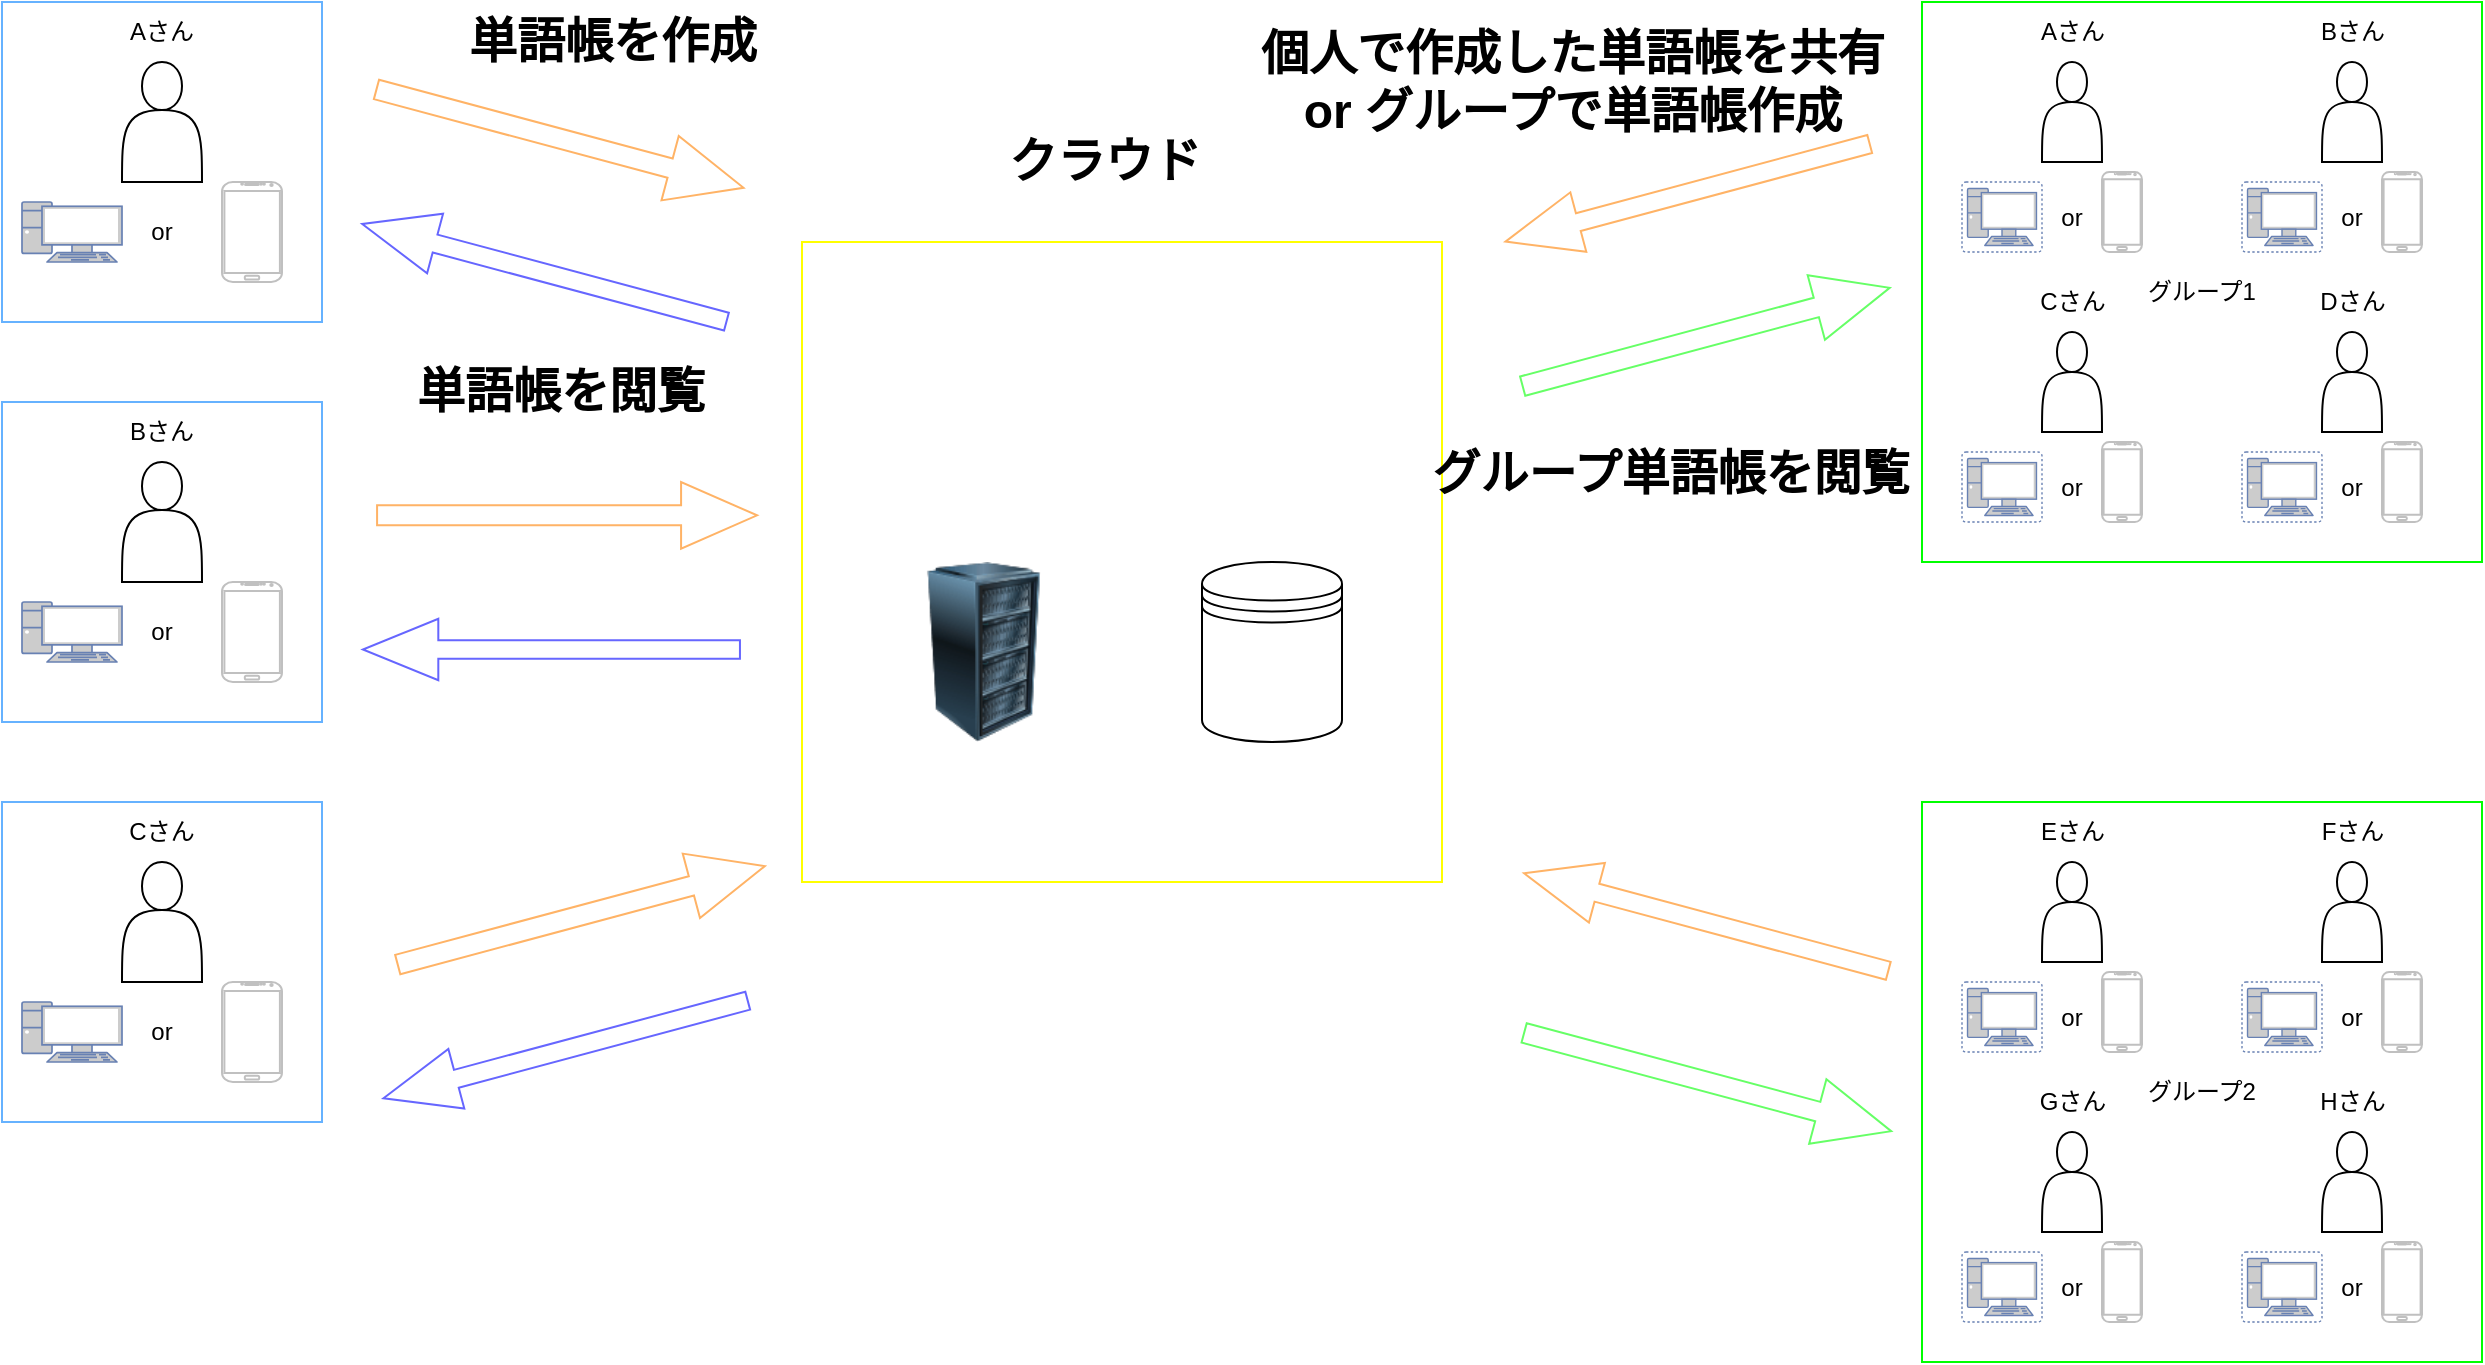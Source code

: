 <mxfile>
    <diagram id="6oKhAGV_5npjJfOPnT8b" name="システム概要図">
        <mxGraphModel dx="232" dy="480" grid="1" gridSize="10" guides="1" tooltips="1" connect="1" arrows="1" fold="1" page="1" pageScale="1" pageWidth="827" pageHeight="1169" math="0" shadow="0">
            <root>
                <mxCell id="0"/>
                <mxCell id="1" parent="0"/>
                <mxCell id="yJhSCbKFTBHQfIKzYzMM-1" value="" style="whiteSpace=wrap;html=1;aspect=fixed;strokeColor=#66B2FF;" parent="1" vertex="1">
                    <mxGeometry x="40" y="40" width="160" height="160" as="geometry"/>
                </mxCell>
                <mxCell id="yJhSCbKFTBHQfIKzYzMM-2" value="" style="shape=actor;whiteSpace=wrap;html=1;" parent="1" vertex="1">
                    <mxGeometry x="100" y="70" width="40" height="60" as="geometry"/>
                </mxCell>
                <mxCell id="yJhSCbKFTBHQfIKzYzMM-3" value="" style="fontColor=#0066CC;verticalAlign=top;verticalLabelPosition=bottom;labelPosition=center;align=center;html=1;outlineConnect=0;fillColor=#CCCCCC;strokeColor=#6881B3;gradientColor=none;gradientDirection=north;strokeWidth=2;shape=mxgraph.networks.pc;" parent="1" vertex="1">
                    <mxGeometry x="50" y="140" width="50" height="30" as="geometry"/>
                </mxCell>
                <mxCell id="yJhSCbKFTBHQfIKzYzMM-4" value="" style="verticalLabelPosition=bottom;verticalAlign=top;html=1;shadow=0;dashed=0;strokeWidth=1;shape=mxgraph.android.phone2;strokeColor=#c0c0c0;" parent="1" vertex="1">
                    <mxGeometry x="150" y="130" width="30" height="50" as="geometry"/>
                </mxCell>
                <mxCell id="yJhSCbKFTBHQfIKzYzMM-5" value="or" style="text;html=1;strokeColor=none;fillColor=none;align=center;verticalAlign=middle;whiteSpace=wrap;rounded=0;" parent="1" vertex="1">
                    <mxGeometry x="90" y="140" width="60" height="30" as="geometry"/>
                </mxCell>
                <mxCell id="yJhSCbKFTBHQfIKzYzMM-6" value="Aさん" style="text;html=1;strokeColor=none;fillColor=none;align=center;verticalAlign=middle;whiteSpace=wrap;rounded=0;" parent="1" vertex="1">
                    <mxGeometry x="90" y="40" width="60" height="30" as="geometry"/>
                </mxCell>
                <mxCell id="yJhSCbKFTBHQfIKzYzMM-7" value="" style="whiteSpace=wrap;html=1;aspect=fixed;strokeColor=#66B2FF;" parent="1" vertex="1">
                    <mxGeometry x="40" y="240" width="160" height="160" as="geometry"/>
                </mxCell>
                <mxCell id="yJhSCbKFTBHQfIKzYzMM-8" value="" style="shape=actor;whiteSpace=wrap;html=1;" parent="1" vertex="1">
                    <mxGeometry x="100" y="270" width="40" height="60" as="geometry"/>
                </mxCell>
                <mxCell id="yJhSCbKFTBHQfIKzYzMM-9" value="" style="fontColor=#0066CC;verticalAlign=top;verticalLabelPosition=bottom;labelPosition=center;align=center;html=1;outlineConnect=0;fillColor=#CCCCCC;strokeColor=#6881B3;gradientColor=none;gradientDirection=north;strokeWidth=2;shape=mxgraph.networks.pc;" parent="1" vertex="1">
                    <mxGeometry x="50" y="340" width="50" height="30" as="geometry"/>
                </mxCell>
                <mxCell id="yJhSCbKFTBHQfIKzYzMM-10" value="" style="verticalLabelPosition=bottom;verticalAlign=top;html=1;shadow=0;dashed=0;strokeWidth=1;shape=mxgraph.android.phone2;strokeColor=#c0c0c0;" parent="1" vertex="1">
                    <mxGeometry x="150" y="330" width="30" height="50" as="geometry"/>
                </mxCell>
                <mxCell id="yJhSCbKFTBHQfIKzYzMM-11" value="or" style="text;html=1;strokeColor=none;fillColor=none;align=center;verticalAlign=middle;whiteSpace=wrap;rounded=0;" parent="1" vertex="1">
                    <mxGeometry x="90" y="340" width="60" height="30" as="geometry"/>
                </mxCell>
                <mxCell id="yJhSCbKFTBHQfIKzYzMM-12" value="Bさん" style="text;html=1;strokeColor=none;fillColor=none;align=center;verticalAlign=middle;whiteSpace=wrap;rounded=0;" parent="1" vertex="1">
                    <mxGeometry x="90" y="240" width="60" height="30" as="geometry"/>
                </mxCell>
                <mxCell id="yJhSCbKFTBHQfIKzYzMM-13" value="" style="whiteSpace=wrap;html=1;aspect=fixed;strokeColor=#66B2FF;" parent="1" vertex="1">
                    <mxGeometry x="40" y="440" width="160" height="160" as="geometry"/>
                </mxCell>
                <mxCell id="yJhSCbKFTBHQfIKzYzMM-14" value="" style="shape=actor;whiteSpace=wrap;html=1;" parent="1" vertex="1">
                    <mxGeometry x="100" y="470" width="40" height="60" as="geometry"/>
                </mxCell>
                <mxCell id="yJhSCbKFTBHQfIKzYzMM-15" value="" style="fontColor=#0066CC;verticalAlign=top;verticalLabelPosition=bottom;labelPosition=center;align=center;html=1;outlineConnect=0;fillColor=#CCCCCC;strokeColor=#6881B3;gradientColor=none;gradientDirection=north;strokeWidth=2;shape=mxgraph.networks.pc;" parent="1" vertex="1">
                    <mxGeometry x="50" y="540" width="50" height="30" as="geometry"/>
                </mxCell>
                <mxCell id="yJhSCbKFTBHQfIKzYzMM-16" value="" style="verticalLabelPosition=bottom;verticalAlign=top;html=1;shadow=0;dashed=0;strokeWidth=1;shape=mxgraph.android.phone2;strokeColor=#c0c0c0;" parent="1" vertex="1">
                    <mxGeometry x="150" y="530" width="30" height="50" as="geometry"/>
                </mxCell>
                <mxCell id="yJhSCbKFTBHQfIKzYzMM-17" value="or" style="text;html=1;strokeColor=none;fillColor=none;align=center;verticalAlign=middle;whiteSpace=wrap;rounded=0;" parent="1" vertex="1">
                    <mxGeometry x="90" y="540" width="60" height="30" as="geometry"/>
                </mxCell>
                <mxCell id="yJhSCbKFTBHQfIKzYzMM-18" value="Cさん" style="text;html=1;strokeColor=none;fillColor=none;align=center;verticalAlign=middle;whiteSpace=wrap;rounded=0;" parent="1" vertex="1">
                    <mxGeometry x="90" y="440" width="60" height="30" as="geometry"/>
                </mxCell>
                <mxCell id="yJhSCbKFTBHQfIKzYzMM-19" value="" style="whiteSpace=wrap;html=1;aspect=fixed;strokeColor=#FFFF00;" parent="1" vertex="1">
                    <mxGeometry x="440" y="160" width="320" height="320" as="geometry"/>
                </mxCell>
                <mxCell id="yJhSCbKFTBHQfIKzYzMM-20" value="" style="ellipse;shape=cloud;whiteSpace=wrap;html=1;strokeColor=#FFFFFF;" parent="1" vertex="1">
                    <mxGeometry x="540" y="200" width="120" height="80" as="geometry"/>
                </mxCell>
                <mxCell id="yJhSCbKFTBHQfIKzYzMM-21" value="" style="image;html=1;image=img/lib/clip_art/computers/Server_Rack_128x128.png;strokeColor=#000000;" parent="1" vertex="1">
                    <mxGeometry x="488" y="320" width="86" height="90" as="geometry"/>
                </mxCell>
                <mxCell id="yJhSCbKFTBHQfIKzYzMM-22" value="" style="shape=datastore;whiteSpace=wrap;html=1;strokeColor=#000000;fillColor=#FFFFFF;" parent="1" vertex="1">
                    <mxGeometry x="640" y="320" width="70" height="90" as="geometry"/>
                </mxCell>
                <mxCell id="yJhSCbKFTBHQfIKzYzMM-29" value="" style="whiteSpace=wrap;html=1;aspect=fixed;strokeColor=#00FF00;" parent="1" vertex="1">
                    <mxGeometry x="1000" y="40" width="280" height="280" as="geometry"/>
                </mxCell>
                <mxCell id="yJhSCbKFTBHQfIKzYzMM-31" value="" style="shape=actor;whiteSpace=wrap;html=1;strokeColor=#000000;" parent="1" vertex="1">
                    <mxGeometry x="1060" y="70" width="30" height="50" as="geometry"/>
                </mxCell>
                <mxCell id="yJhSCbKFTBHQfIKzYzMM-33" value="" style="fontColor=#0066CC;verticalAlign=top;verticalLabelPosition=bottom;labelPosition=center;align=center;html=1;outlineConnect=0;fillColor=#CCCCCC;strokeColor=#6881B3;gradientColor=none;gradientDirection=north;strokeWidth=2;shape=mxgraph.networks.virtual_pc;" parent="1" vertex="1">
                    <mxGeometry x="1020" y="130" width="40" height="35" as="geometry"/>
                </mxCell>
                <mxCell id="yJhSCbKFTBHQfIKzYzMM-34" value="" style="verticalLabelPosition=bottom;verticalAlign=top;html=1;shadow=0;dashed=0;strokeWidth=1;shape=mxgraph.android.phone2;strokeColor=#c0c0c0;" parent="1" vertex="1">
                    <mxGeometry x="1090" y="125" width="20" height="40" as="geometry"/>
                </mxCell>
                <mxCell id="yJhSCbKFTBHQfIKzYzMM-35" value="Aさん" style="text;html=1;strokeColor=none;fillColor=none;align=center;verticalAlign=middle;whiteSpace=wrap;rounded=0;" parent="1" vertex="1">
                    <mxGeometry x="1052.5" y="45" width="45" height="20" as="geometry"/>
                </mxCell>
                <mxCell id="yJhSCbKFTBHQfIKzYzMM-36" value="or" style="text;html=1;strokeColor=none;fillColor=none;align=center;verticalAlign=middle;whiteSpace=wrap;rounded=0;" parent="1" vertex="1">
                    <mxGeometry x="1060" y="142.5" width="30" height="10" as="geometry"/>
                </mxCell>
                <mxCell id="yJhSCbKFTBHQfIKzYzMM-37" value="" style="shape=actor;whiteSpace=wrap;html=1;strokeColor=#000000;" parent="1" vertex="1">
                    <mxGeometry x="1200" y="70" width="30" height="50" as="geometry"/>
                </mxCell>
                <mxCell id="yJhSCbKFTBHQfIKzYzMM-38" value="" style="fontColor=#0066CC;verticalAlign=top;verticalLabelPosition=bottom;labelPosition=center;align=center;html=1;outlineConnect=0;fillColor=#CCCCCC;strokeColor=#6881B3;gradientColor=none;gradientDirection=north;strokeWidth=2;shape=mxgraph.networks.virtual_pc;" parent="1" vertex="1">
                    <mxGeometry x="1160" y="130" width="40" height="35" as="geometry"/>
                </mxCell>
                <mxCell id="yJhSCbKFTBHQfIKzYzMM-39" value="" style="verticalLabelPosition=bottom;verticalAlign=top;html=1;shadow=0;dashed=0;strokeWidth=1;shape=mxgraph.android.phone2;strokeColor=#c0c0c0;" parent="1" vertex="1">
                    <mxGeometry x="1230" y="125" width="20" height="40" as="geometry"/>
                </mxCell>
                <mxCell id="yJhSCbKFTBHQfIKzYzMM-40" value="Bさん" style="text;html=1;strokeColor=none;fillColor=none;align=center;verticalAlign=middle;whiteSpace=wrap;rounded=0;" parent="1" vertex="1">
                    <mxGeometry x="1192.5" y="45" width="45" height="20" as="geometry"/>
                </mxCell>
                <mxCell id="yJhSCbKFTBHQfIKzYzMM-41" value="or" style="text;html=1;strokeColor=none;fillColor=none;align=center;verticalAlign=middle;whiteSpace=wrap;rounded=0;" parent="1" vertex="1">
                    <mxGeometry x="1200" y="142.5" width="30" height="10" as="geometry"/>
                </mxCell>
                <mxCell id="yJhSCbKFTBHQfIKzYzMM-42" value="" style="shape=actor;whiteSpace=wrap;html=1;strokeColor=#000000;" parent="1" vertex="1">
                    <mxGeometry x="1060" y="205" width="30" height="50" as="geometry"/>
                </mxCell>
                <mxCell id="yJhSCbKFTBHQfIKzYzMM-43" value="" style="fontColor=#0066CC;verticalAlign=top;verticalLabelPosition=bottom;labelPosition=center;align=center;html=1;outlineConnect=0;fillColor=#CCCCCC;strokeColor=#6881B3;gradientColor=none;gradientDirection=north;strokeWidth=2;shape=mxgraph.networks.virtual_pc;" parent="1" vertex="1">
                    <mxGeometry x="1020" y="265" width="40" height="35" as="geometry"/>
                </mxCell>
                <mxCell id="yJhSCbKFTBHQfIKzYzMM-44" value="" style="verticalLabelPosition=bottom;verticalAlign=top;html=1;shadow=0;dashed=0;strokeWidth=1;shape=mxgraph.android.phone2;strokeColor=#c0c0c0;" parent="1" vertex="1">
                    <mxGeometry x="1090" y="260" width="20" height="40" as="geometry"/>
                </mxCell>
                <mxCell id="yJhSCbKFTBHQfIKzYzMM-45" value="Cさん" style="text;html=1;strokeColor=none;fillColor=none;align=center;verticalAlign=middle;whiteSpace=wrap;rounded=0;" parent="1" vertex="1">
                    <mxGeometry x="1052.5" y="180" width="45" height="20" as="geometry"/>
                </mxCell>
                <mxCell id="yJhSCbKFTBHQfIKzYzMM-46" value="or" style="text;html=1;strokeColor=none;fillColor=none;align=center;verticalAlign=middle;whiteSpace=wrap;rounded=0;" parent="1" vertex="1">
                    <mxGeometry x="1060" y="277.5" width="30" height="10" as="geometry"/>
                </mxCell>
                <mxCell id="yJhSCbKFTBHQfIKzYzMM-47" value="" style="shape=actor;whiteSpace=wrap;html=1;strokeColor=#000000;" parent="1" vertex="1">
                    <mxGeometry x="1200" y="205" width="30" height="50" as="geometry"/>
                </mxCell>
                <mxCell id="yJhSCbKFTBHQfIKzYzMM-48" value="" style="fontColor=#0066CC;verticalAlign=top;verticalLabelPosition=bottom;labelPosition=center;align=center;html=1;outlineConnect=0;fillColor=#CCCCCC;strokeColor=#6881B3;gradientColor=none;gradientDirection=north;strokeWidth=2;shape=mxgraph.networks.virtual_pc;" parent="1" vertex="1">
                    <mxGeometry x="1160" y="265" width="40" height="35" as="geometry"/>
                </mxCell>
                <mxCell id="yJhSCbKFTBHQfIKzYzMM-49" value="" style="verticalLabelPosition=bottom;verticalAlign=top;html=1;shadow=0;dashed=0;strokeWidth=1;shape=mxgraph.android.phone2;strokeColor=#c0c0c0;" parent="1" vertex="1">
                    <mxGeometry x="1230" y="260" width="20" height="40" as="geometry"/>
                </mxCell>
                <mxCell id="yJhSCbKFTBHQfIKzYzMM-50" value="Dさん" style="text;html=1;strokeColor=none;fillColor=none;align=center;verticalAlign=middle;whiteSpace=wrap;rounded=0;" parent="1" vertex="1">
                    <mxGeometry x="1192.5" y="180" width="45" height="20" as="geometry"/>
                </mxCell>
                <mxCell id="yJhSCbKFTBHQfIKzYzMM-51" value="or" style="text;html=1;strokeColor=none;fillColor=none;align=center;verticalAlign=middle;whiteSpace=wrap;rounded=0;" parent="1" vertex="1">
                    <mxGeometry x="1200" y="277.5" width="30" height="10" as="geometry"/>
                </mxCell>
                <mxCell id="yJhSCbKFTBHQfIKzYzMM-52" value="グループ1" style="text;html=1;strokeColor=none;fillColor=none;align=center;verticalAlign=middle;whiteSpace=wrap;rounded=0;" parent="1" vertex="1">
                    <mxGeometry x="1110" y="170" width="60" height="30" as="geometry"/>
                </mxCell>
                <mxCell id="yJhSCbKFTBHQfIKzYzMM-53" value="" style="whiteSpace=wrap;html=1;aspect=fixed;strokeColor=#00FF00;" parent="1" vertex="1">
                    <mxGeometry x="1000" y="440" width="280" height="280" as="geometry"/>
                </mxCell>
                <mxCell id="yJhSCbKFTBHQfIKzYzMM-54" value="" style="shape=actor;whiteSpace=wrap;html=1;strokeColor=#000000;" parent="1" vertex="1">
                    <mxGeometry x="1060" y="470" width="30" height="50" as="geometry"/>
                </mxCell>
                <mxCell id="yJhSCbKFTBHQfIKzYzMM-55" value="" style="fontColor=#0066CC;verticalAlign=top;verticalLabelPosition=bottom;labelPosition=center;align=center;html=1;outlineConnect=0;fillColor=#CCCCCC;strokeColor=#6881B3;gradientColor=none;gradientDirection=north;strokeWidth=2;shape=mxgraph.networks.virtual_pc;" parent="1" vertex="1">
                    <mxGeometry x="1020" y="530" width="40" height="35" as="geometry"/>
                </mxCell>
                <mxCell id="yJhSCbKFTBHQfIKzYzMM-56" value="" style="verticalLabelPosition=bottom;verticalAlign=top;html=1;shadow=0;dashed=0;strokeWidth=1;shape=mxgraph.android.phone2;strokeColor=#c0c0c0;" parent="1" vertex="1">
                    <mxGeometry x="1090" y="525" width="20" height="40" as="geometry"/>
                </mxCell>
                <mxCell id="yJhSCbKFTBHQfIKzYzMM-57" value="Eさん" style="text;html=1;strokeColor=none;fillColor=none;align=center;verticalAlign=middle;whiteSpace=wrap;rounded=0;" parent="1" vertex="1">
                    <mxGeometry x="1052.5" y="445" width="45" height="20" as="geometry"/>
                </mxCell>
                <mxCell id="yJhSCbKFTBHQfIKzYzMM-58" value="or" style="text;html=1;strokeColor=none;fillColor=none;align=center;verticalAlign=middle;whiteSpace=wrap;rounded=0;" parent="1" vertex="1">
                    <mxGeometry x="1060" y="542.5" width="30" height="10" as="geometry"/>
                </mxCell>
                <mxCell id="yJhSCbKFTBHQfIKzYzMM-59" value="" style="shape=actor;whiteSpace=wrap;html=1;strokeColor=#000000;" parent="1" vertex="1">
                    <mxGeometry x="1200" y="470" width="30" height="50" as="geometry"/>
                </mxCell>
                <mxCell id="yJhSCbKFTBHQfIKzYzMM-60" value="" style="fontColor=#0066CC;verticalAlign=top;verticalLabelPosition=bottom;labelPosition=center;align=center;html=1;outlineConnect=0;fillColor=#CCCCCC;strokeColor=#6881B3;gradientColor=none;gradientDirection=north;strokeWidth=2;shape=mxgraph.networks.virtual_pc;" parent="1" vertex="1">
                    <mxGeometry x="1160" y="530" width="40" height="35" as="geometry"/>
                </mxCell>
                <mxCell id="yJhSCbKFTBHQfIKzYzMM-61" value="" style="verticalLabelPosition=bottom;verticalAlign=top;html=1;shadow=0;dashed=0;strokeWidth=1;shape=mxgraph.android.phone2;strokeColor=#c0c0c0;" parent="1" vertex="1">
                    <mxGeometry x="1230" y="525" width="20" height="40" as="geometry"/>
                </mxCell>
                <mxCell id="yJhSCbKFTBHQfIKzYzMM-62" value="Fさん" style="text;html=1;strokeColor=none;fillColor=none;align=center;verticalAlign=middle;whiteSpace=wrap;rounded=0;" parent="1" vertex="1">
                    <mxGeometry x="1192.5" y="445" width="45" height="20" as="geometry"/>
                </mxCell>
                <mxCell id="yJhSCbKFTBHQfIKzYzMM-63" value="or" style="text;html=1;strokeColor=none;fillColor=none;align=center;verticalAlign=middle;whiteSpace=wrap;rounded=0;" parent="1" vertex="1">
                    <mxGeometry x="1200" y="542.5" width="30" height="10" as="geometry"/>
                </mxCell>
                <mxCell id="yJhSCbKFTBHQfIKzYzMM-64" value="" style="shape=actor;whiteSpace=wrap;html=1;strokeColor=#000000;" parent="1" vertex="1">
                    <mxGeometry x="1060" y="605" width="30" height="50" as="geometry"/>
                </mxCell>
                <mxCell id="yJhSCbKFTBHQfIKzYzMM-65" value="" style="fontColor=#0066CC;verticalAlign=top;verticalLabelPosition=bottom;labelPosition=center;align=center;html=1;outlineConnect=0;fillColor=#CCCCCC;strokeColor=#6881B3;gradientColor=none;gradientDirection=north;strokeWidth=2;shape=mxgraph.networks.virtual_pc;" parent="1" vertex="1">
                    <mxGeometry x="1020" y="665" width="40" height="35" as="geometry"/>
                </mxCell>
                <mxCell id="yJhSCbKFTBHQfIKzYzMM-66" value="" style="verticalLabelPosition=bottom;verticalAlign=top;html=1;shadow=0;dashed=0;strokeWidth=1;shape=mxgraph.android.phone2;strokeColor=#c0c0c0;" parent="1" vertex="1">
                    <mxGeometry x="1090" y="660" width="20" height="40" as="geometry"/>
                </mxCell>
                <mxCell id="yJhSCbKFTBHQfIKzYzMM-67" value="Gさん" style="text;html=1;strokeColor=none;fillColor=none;align=center;verticalAlign=middle;whiteSpace=wrap;rounded=0;" parent="1" vertex="1">
                    <mxGeometry x="1052.5" y="580" width="45" height="20" as="geometry"/>
                </mxCell>
                <mxCell id="yJhSCbKFTBHQfIKzYzMM-68" value="or" style="text;html=1;strokeColor=none;fillColor=none;align=center;verticalAlign=middle;whiteSpace=wrap;rounded=0;" parent="1" vertex="1">
                    <mxGeometry x="1060" y="677.5" width="30" height="10" as="geometry"/>
                </mxCell>
                <mxCell id="yJhSCbKFTBHQfIKzYzMM-69" value="" style="shape=actor;whiteSpace=wrap;html=1;strokeColor=#000000;" parent="1" vertex="1">
                    <mxGeometry x="1200" y="605" width="30" height="50" as="geometry"/>
                </mxCell>
                <mxCell id="yJhSCbKFTBHQfIKzYzMM-70" value="" style="fontColor=#0066CC;verticalAlign=top;verticalLabelPosition=bottom;labelPosition=center;align=center;html=1;outlineConnect=0;fillColor=#CCCCCC;strokeColor=#6881B3;gradientColor=none;gradientDirection=north;strokeWidth=2;shape=mxgraph.networks.virtual_pc;" parent="1" vertex="1">
                    <mxGeometry x="1160" y="665" width="40" height="35" as="geometry"/>
                </mxCell>
                <mxCell id="yJhSCbKFTBHQfIKzYzMM-71" value="" style="verticalLabelPosition=bottom;verticalAlign=top;html=1;shadow=0;dashed=0;strokeWidth=1;shape=mxgraph.android.phone2;strokeColor=#c0c0c0;" parent="1" vertex="1">
                    <mxGeometry x="1230" y="660" width="20" height="40" as="geometry"/>
                </mxCell>
                <mxCell id="yJhSCbKFTBHQfIKzYzMM-72" value="Hさん" style="text;html=1;strokeColor=none;fillColor=none;align=center;verticalAlign=middle;whiteSpace=wrap;rounded=0;" parent="1" vertex="1">
                    <mxGeometry x="1192.5" y="580" width="45" height="20" as="geometry"/>
                </mxCell>
                <mxCell id="yJhSCbKFTBHQfIKzYzMM-73" value="or" style="text;html=1;strokeColor=none;fillColor=none;align=center;verticalAlign=middle;whiteSpace=wrap;rounded=0;" parent="1" vertex="1">
                    <mxGeometry x="1200" y="677.5" width="30" height="10" as="geometry"/>
                </mxCell>
                <mxCell id="yJhSCbKFTBHQfIKzYzMM-74" value="グループ2" style="text;html=1;strokeColor=none;fillColor=none;align=center;verticalAlign=middle;whiteSpace=wrap;rounded=0;" parent="1" vertex="1">
                    <mxGeometry x="1110" y="570" width="60" height="30" as="geometry"/>
                </mxCell>
                <mxCell id="yJhSCbKFTBHQfIKzYzMM-75" value="" style="shape=singleArrow;whiteSpace=wrap;html=1;strokeColor=#FFB366;rotation=15;" parent="1" vertex="1">
                    <mxGeometry x="224" y="91.65" width="190" height="33.35" as="geometry"/>
                </mxCell>
                <mxCell id="yJhSCbKFTBHQfIKzYzMM-76" value="" style="shape=singleArrow;direction=west;whiteSpace=wrap;html=1;strokeColor=#6666FF;rotation=15;" parent="1" vertex="1">
                    <mxGeometry x="216.91" y="160" width="188.53" height="30.8" as="geometry"/>
                </mxCell>
                <mxCell id="yJhSCbKFTBHQfIKzYzMM-77" value="" style="shape=singleArrow;whiteSpace=wrap;html=1;strokeColor=#FFB366;rotation=0;" parent="1" vertex="1">
                    <mxGeometry x="227.54" y="280" width="190" height="33.35" as="geometry"/>
                </mxCell>
                <mxCell id="yJhSCbKFTBHQfIKzYzMM-78" value="" style="shape=singleArrow;direction=west;whiteSpace=wrap;html=1;strokeColor=#6666FF;rotation=0;" parent="1" vertex="1">
                    <mxGeometry x="220.45" y="348.35" width="188.53" height="30.8" as="geometry"/>
                </mxCell>
                <mxCell id="yJhSCbKFTBHQfIKzYzMM-79" value="" style="shape=singleArrow;whiteSpace=wrap;html=1;strokeColor=#FFB366;rotation=-15;" parent="1" vertex="1">
                    <mxGeometry x="234.63" y="480" width="190" height="33.35" as="geometry"/>
                </mxCell>
                <mxCell id="yJhSCbKFTBHQfIKzYzMM-80" value="" style="shape=singleArrow;direction=west;whiteSpace=wrap;html=1;strokeColor=#6666FF;rotation=-15;" parent="1" vertex="1">
                    <mxGeometry x="227.54" y="548.35" width="188.53" height="30.8" as="geometry"/>
                </mxCell>
                <mxCell id="yJhSCbKFTBHQfIKzYzMM-81" value="単語帳を作成" style="text;strokeColor=none;fillColor=none;html=1;fontSize=24;fontStyle=1;verticalAlign=middle;align=center;" parent="1" vertex="1">
                    <mxGeometry x="260" y="40" width="170" height="40.85" as="geometry"/>
                </mxCell>
                <mxCell id="yJhSCbKFTBHQfIKzYzMM-82" value="" style="shape=singleArrow;whiteSpace=wrap;html=1;strokeColor=#66FF66;rotation=-15;" parent="1" vertex="1">
                    <mxGeometry x="797.094" y="190.8" width="190" height="33.35" as="geometry"/>
                </mxCell>
                <mxCell id="yJhSCbKFTBHQfIKzYzMM-83" value="" style="shape=singleArrow;direction=west;whiteSpace=wrap;html=1;strokeColor=#FFB366;rotation=-15;" parent="1" vertex="1">
                    <mxGeometry x="788.534" y="120.0" width="188.53" height="30.8" as="geometry"/>
                </mxCell>
                <mxCell id="yJhSCbKFTBHQfIKzYzMM-84" value="" style="shape=singleArrow;whiteSpace=wrap;html=1;strokeColor=#66FF66;rotation=15;" parent="1" vertex="1">
                    <mxGeometry x="797.83" y="563.33" width="190" height="33.35" as="geometry"/>
                </mxCell>
                <mxCell id="yJhSCbKFTBHQfIKzYzMM-85" value="" style="shape=singleArrow;direction=west;whiteSpace=wrap;html=1;strokeColor=#FFB366;rotation=15;" parent="1" vertex="1">
                    <mxGeometry x="797.83" y="484.6" width="188.53" height="30.8" as="geometry"/>
                </mxCell>
                <mxCell id="yJhSCbKFTBHQfIKzYzMM-93" value="単語帳を閲覧" style="text;strokeColor=none;fillColor=none;html=1;fontSize=24;fontStyle=1;verticalAlign=middle;align=center;" parent="1" vertex="1">
                    <mxGeometry x="234" y="214.15" width="170" height="40.85" as="geometry"/>
                </mxCell>
                <mxCell id="yJhSCbKFTBHQfIKzYzMM-94" value="個人で作成した単語帳を共有&lt;br&gt;or グループで単語帳作成" style="text;strokeColor=none;fillColor=none;html=1;fontSize=24;fontStyle=1;verticalAlign=middle;align=center;" parent="1" vertex="1">
                    <mxGeometry x="740" y="60" width="170" height="40.85" as="geometry"/>
                </mxCell>
                <mxCell id="yJhSCbKFTBHQfIKzYzMM-95" value="グループ単語帳を閲覧" style="text;strokeColor=none;fillColor=none;html=1;fontSize=24;fontStyle=1;verticalAlign=middle;align=center;" parent="1" vertex="1">
                    <mxGeometry x="788.53" y="255" width="170" height="42.93" as="geometry"/>
                </mxCell>
                <mxCell id="yJhSCbKFTBHQfIKzYzMM-96" value="クラウド" style="text;strokeColor=none;fillColor=none;html=1;fontSize=24;fontStyle=1;verticalAlign=middle;align=center;" parent="1" vertex="1">
                    <mxGeometry x="500" y="85.42" width="182" height="69.15" as="geometry"/>
                </mxCell>
            </root>
        </mxGraphModel>
    </diagram>
    <diagram id="bekUj6oBYB6dgekRSQn6" name="全画面構成図">
        <mxGraphModel dx="472" dy="480" grid="1" gridSize="10" guides="1" tooltips="1" connect="1" arrows="1" fold="1" page="1" pageScale="1" pageWidth="827" pageHeight="1169" math="0" shadow="0">
            <root>
                <mxCell id="0"/>
                <mxCell id="1" parent="0"/>
                <mxCell id="Ezxajrgt6qN5pTpWMOvA-1" value="ログイン" style="rounded=0;whiteSpace=wrap;html=1;strokeColor=#666666;fillColor=#f5f5f5;fontColor=#333333;" parent="1" vertex="1">
                    <mxGeometry x="140" y="50" width="160" height="40" as="geometry"/>
                </mxCell>
                <mxCell id="Ezxajrgt6qN5pTpWMOvA-3" value="新規作成" style="rounded=0;whiteSpace=wrap;html=1;strokeColor=#666666;fillColor=#f5f5f5;fontColor=#333333;" parent="1" vertex="1">
                    <mxGeometry x="340" y="130" width="160" height="40" as="geometry"/>
                </mxCell>
                <mxCell id="rgl8UPpMV_5I3ykgo3uk-5" value="" style="edgeStyle=none;html=1;fontColor=#000000;" parent="1" source="Ezxajrgt6qN5pTpWMOvA-5" edge="1">
                    <mxGeometry relative="1" as="geometry">
                        <mxPoint x="220" y="375" as="targetPoint"/>
                    </mxGeometry>
                </mxCell>
                <mxCell id="rgl8UPpMV_5I3ykgo3uk-9" value="" style="edgeStyle=none;html=1;fontColor=#000000;" parent="1" source="Ezxajrgt6qN5pTpWMOvA-5" edge="1">
                    <mxGeometry relative="1" as="geometry">
                        <mxPoint x="390" y="310" as="targetPoint"/>
                    </mxGeometry>
                </mxCell>
                <mxCell id="Ezxajrgt6qN5pTpWMOvA-5" value="個人単語帳一覧" style="rounded=0;whiteSpace=wrap;html=1;strokeColor=#006EAF;fillColor=#1ba1e2;fontColor=#ffffff;" parent="1" vertex="1">
                    <mxGeometry x="140" y="290" width="160" height="40" as="geometry"/>
                </mxCell>
                <mxCell id="rgl8UPpMV_5I3ykgo3uk-10" value="" style="edgeStyle=none;html=1;fontColor=#000000;entryX=0;entryY=0.5;entryDx=0;entryDy=0;" parent="1" source="Ezxajrgt6qN5pTpWMOvA-7" target="Ezxajrgt6qN5pTpWMOvA-11" edge="1">
                    <mxGeometry relative="1" as="geometry"/>
                </mxCell>
                <mxCell id="rgl8UPpMV_5I3ykgo3uk-12" value="" style="edgeStyle=none;html=1;fontColor=#000000;" parent="1" source="Ezxajrgt6qN5pTpWMOvA-7" edge="1">
                    <mxGeometry relative="1" as="geometry">
                        <mxPoint x="300" y="310" as="targetPoint"/>
                    </mxGeometry>
                </mxCell>
                <mxCell id="Ezxajrgt6qN5pTpWMOvA-7" value="ヘッダー" style="rounded=0;whiteSpace=wrap;html=1;strokeColor=#666666;fillColor=#f5f5f5;fontColor=#333333;" parent="1" vertex="1">
                    <mxGeometry x="340" y="290" width="160" height="40" as="geometry"/>
                </mxCell>
                <mxCell id="rgl8UPpMV_5I3ykgo3uk-7" value="" style="edgeStyle=none;html=1;fontColor=#000000;" parent="1" edge="1">
                    <mxGeometry relative="1" as="geometry">
                        <mxPoint x="420" y="375" as="targetPoint"/>
                        <mxPoint x="420" y="325" as="sourcePoint"/>
                    </mxGeometry>
                </mxCell>
                <mxCell id="rgl8UPpMV_5I3ykgo3uk-23" value="" style="edgeStyle=none;html=1;fontColor=#000000;" parent="1" source="Ezxajrgt6qN5pTpWMOvA-9" edge="1">
                    <mxGeometry relative="1" as="geometry">
                        <mxPoint x="420" y="455" as="targetPoint"/>
                    </mxGeometry>
                </mxCell>
                <mxCell id="rgl8UPpMV_5I3ykgo3uk-24" value="" style="edgeStyle=none;html=1;fontColor=#000000;entryX=0;entryY=0.5;entryDx=0;entryDy=0;" parent="1" source="Ezxajrgt6qN5pTpWMOvA-9" target="rgl8UPpMV_5I3ykgo3uk-15" edge="1">
                    <mxGeometry relative="1" as="geometry"/>
                </mxCell>
                <mxCell id="Ezxajrgt6qN5pTpWMOvA-9" value="グループ一覧" style="rounded=0;whiteSpace=wrap;html=1;strokeColor=#2D7600;fillColor=#60a917;fontColor=#ffffff;" parent="1" vertex="1">
                    <mxGeometry x="340" y="370" width="160" height="40" as="geometry"/>
                </mxCell>
                <mxCell id="Ezxajrgt6qN5pTpWMOvA-11" value="ログアウト" style="rounded=0;whiteSpace=wrap;html=1;fillColor=#e51400;strokeColor=#B20000;fontColor=#ffffff;" parent="1" vertex="1">
                    <mxGeometry x="540" y="290" width="160" height="40" as="geometry"/>
                </mxCell>
                <mxCell id="rgl8UPpMV_5I3ykgo3uk-1" value="個人単語帳作成" style="rounded=0;whiteSpace=wrap;html=1;strokeColor=#006EAF;fillColor=#1ba1e2;fontColor=#ffffff;" parent="1" vertex="1">
                    <mxGeometry x="140" y="370" width="160" height="40" as="geometry"/>
                </mxCell>
                <mxCell id="rgl8UPpMV_5I3ykgo3uk-6" value="" style="edgeStyle=none;html=1;fontColor=#000000;" parent="1" edge="1">
                    <mxGeometry relative="1" as="geometry">
                        <mxPoint x="220" y="405" as="sourcePoint"/>
                        <mxPoint x="220" y="455" as="targetPoint"/>
                    </mxGeometry>
                </mxCell>
                <mxCell id="rgl8UPpMV_5I3ykgo3uk-3" value="個人単語帳詳細" style="rounded=0;whiteSpace=wrap;html=1;strokeColor=#006EAF;fillColor=#1ba1e2;fontColor=#ffffff;" parent="1" vertex="1">
                    <mxGeometry x="140" y="450" width="160" height="40" as="geometry"/>
                </mxCell>
                <mxCell id="rgl8UPpMV_5I3ykgo3uk-13" value="" style="endArrow=classic;html=1;fontColor=#000000;entryX=0;entryY=0.5;entryDx=0;entryDy=0;" parent="1" target="rgl8UPpMV_5I3ykgo3uk-3" edge="1">
                    <mxGeometry width="50" height="50" relative="1" as="geometry">
                        <mxPoint x="140" y="309.5" as="sourcePoint"/>
                        <mxPoint x="120" y="470" as="targetPoint"/>
                        <Array as="points">
                            <mxPoint x="120" y="310"/>
                            <mxPoint x="120" y="390"/>
                            <mxPoint x="120" y="470"/>
                        </Array>
                    </mxGeometry>
                </mxCell>
                <mxCell id="rgl8UPpMV_5I3ykgo3uk-14" value="" style="endArrow=classic;html=1;fontColor=#000000;entryX=0.5;entryY=0;entryDx=0;entryDy=0;exitX=0.5;exitY=1;exitDx=0;exitDy=0;" parent="1" source="Ezxajrgt6qN5pTpWMOvA-1" target="Ezxajrgt6qN5pTpWMOvA-5" edge="1">
                    <mxGeometry width="50" height="50" relative="1" as="geometry">
                        <mxPoint x="215" y="90" as="sourcePoint"/>
                        <mxPoint x="265" y="40" as="targetPoint"/>
                    </mxGeometry>
                </mxCell>
                <mxCell id="rgl8UPpMV_5I3ykgo3uk-15" value="グループ作成" style="rounded=0;whiteSpace=wrap;html=1;strokeColor=#FFFFFF;fillColor=#60A917;fontColor=#FFFFFF;" parent="1" vertex="1">
                    <mxGeometry x="540" y="370" width="160" height="40" as="geometry"/>
                </mxCell>
                <mxCell id="rgl8UPpMV_5I3ykgo3uk-26" value="" style="edgeStyle=none;html=1;fontColor=#000000;" parent="1" source="rgl8UPpMV_5I3ykgo3uk-17" edge="1">
                    <mxGeometry relative="1" as="geometry">
                        <mxPoint x="420" y="535" as="targetPoint"/>
                    </mxGeometry>
                </mxCell>
                <mxCell id="rgl8UPpMV_5I3ykgo3uk-28" value="" style="edgeStyle=none;html=1;fontColor=#000000;entryX=0;entryY=0.5;entryDx=0;entryDy=0;" parent="1" source="rgl8UPpMV_5I3ykgo3uk-17" target="rgl8UPpMV_5I3ykgo3uk-21" edge="1">
                    <mxGeometry relative="1" as="geometry">
                        <mxPoint x="320" y="630" as="targetPoint"/>
                        <Array as="points">
                            <mxPoint x="320" y="470"/>
                            <mxPoint x="320" y="630"/>
                        </Array>
                    </mxGeometry>
                </mxCell>
                <mxCell id="rgl8UPpMV_5I3ykgo3uk-17" value="グループ単語帳一覧" style="rounded=0;whiteSpace=wrap;html=1;strokeColor=#2D7600;fillColor=#60a917;fontColor=#ffffff;" parent="1" vertex="1">
                    <mxGeometry x="340" y="450" width="160" height="40" as="geometry"/>
                </mxCell>
                <mxCell id="rgl8UPpMV_5I3ykgo3uk-19" value="グループ単語帳" style="rounded=0;whiteSpace=wrap;html=1;strokeColor=#2D7600;fillColor=#60a917;fontColor=#ffffff;align=center;fontStyle=0" parent="1" vertex="1">
                    <mxGeometry x="340" y="530" width="160" height="40" as="geometry"/>
                </mxCell>
                <mxCell id="rgl8UPpMV_5I3ykgo3uk-27" value="" style="edgeStyle=none;html=1;fontColor=#000000;" parent="1" edge="1">
                    <mxGeometry relative="1" as="geometry">
                        <mxPoint x="420" y="565" as="sourcePoint"/>
                        <mxPoint x="420" y="615" as="targetPoint"/>
                    </mxGeometry>
                </mxCell>
                <mxCell id="rgl8UPpMV_5I3ykgo3uk-21" value="グループ単語帳詳細" style="rounded=0;whiteSpace=wrap;html=1;strokeColor=#2D7600;fillColor=#60a917;fontColor=#ffffff;" parent="1" vertex="1">
                    <mxGeometry x="340" y="610" width="160" height="40" as="geometry"/>
                </mxCell>
                <mxCell id="rgl8UPpMV_5I3ykgo3uk-29" value="" style="endArrow=classic;html=1;fontColor=#000000;entryX=1;entryY=0.5;entryDx=0;entryDy=0;" parent="1" target="rgl8UPpMV_5I3ykgo3uk-17" edge="1">
                    <mxGeometry width="50" height="50" relative="1" as="geometry">
                        <mxPoint x="620" y="410" as="sourcePoint"/>
                        <mxPoint x="620" y="470" as="targetPoint"/>
                        <Array as="points">
                            <mxPoint x="620" y="470"/>
                        </Array>
                    </mxGeometry>
                </mxCell>
                <mxCell id="rgl8UPpMV_5I3ykgo3uk-30" value="" style="endArrow=classic;html=1;fontColor=#000000;entryX=0.5;entryY=0;entryDx=0;entryDy=0;" parent="1" target="Ezxajrgt6qN5pTpWMOvA-3" edge="1">
                    <mxGeometry width="50" height="50" relative="1" as="geometry">
                        <mxPoint x="300" y="70" as="sourcePoint"/>
                        <mxPoint x="430" y="130" as="targetPoint"/>
                        <Array as="points">
                            <mxPoint x="420" y="70"/>
                        </Array>
                    </mxGeometry>
                </mxCell>
                <mxCell id="rgl8UPpMV_5I3ykgo3uk-32" value="" style="endArrow=classic;html=1;fontColor=#000000;" parent="1" edge="1">
                    <mxGeometry width="50" height="50" relative="1" as="geometry">
                        <mxPoint x="420" y="170" as="sourcePoint"/>
                        <mxPoint x="220" y="250" as="targetPoint"/>
                        <Array as="points">
                            <mxPoint x="420" y="250"/>
                        </Array>
                    </mxGeometry>
                </mxCell>
                <mxCell id="rgl8UPpMV_5I3ykgo3uk-33" value="" style="endArrow=classic;html=1;fontColor=#000000;entryX=1;entryY=0;entryDx=0;entryDy=0;" parent="1" target="Ezxajrgt6qN5pTpWMOvA-1" edge="1">
                    <mxGeometry width="50" height="50" relative="1" as="geometry">
                        <mxPoint x="620" y="290" as="sourcePoint"/>
                        <mxPoint x="620" y="50" as="targetPoint"/>
                        <Array as="points">
                            <mxPoint x="620" y="50"/>
                        </Array>
                    </mxGeometry>
                </mxCell>
            </root>
        </mxGraphModel>
    </diagram>
    <diagram id="fUrCDQrXGF6LVAbIMX2K" name="ER図">
        <mxGraphModel dx="232" dy="480" grid="1" gridSize="10" guides="1" tooltips="1" connect="1" arrows="1" fold="1" page="1" pageScale="1" pageWidth="827" pageHeight="1169" math="0" shadow="0">
            <root>
                <mxCell id="0"/>
                <mxCell id="1" parent="0"/>
            </root>
        </mxGraphModel>
    </diagram>
</mxfile>